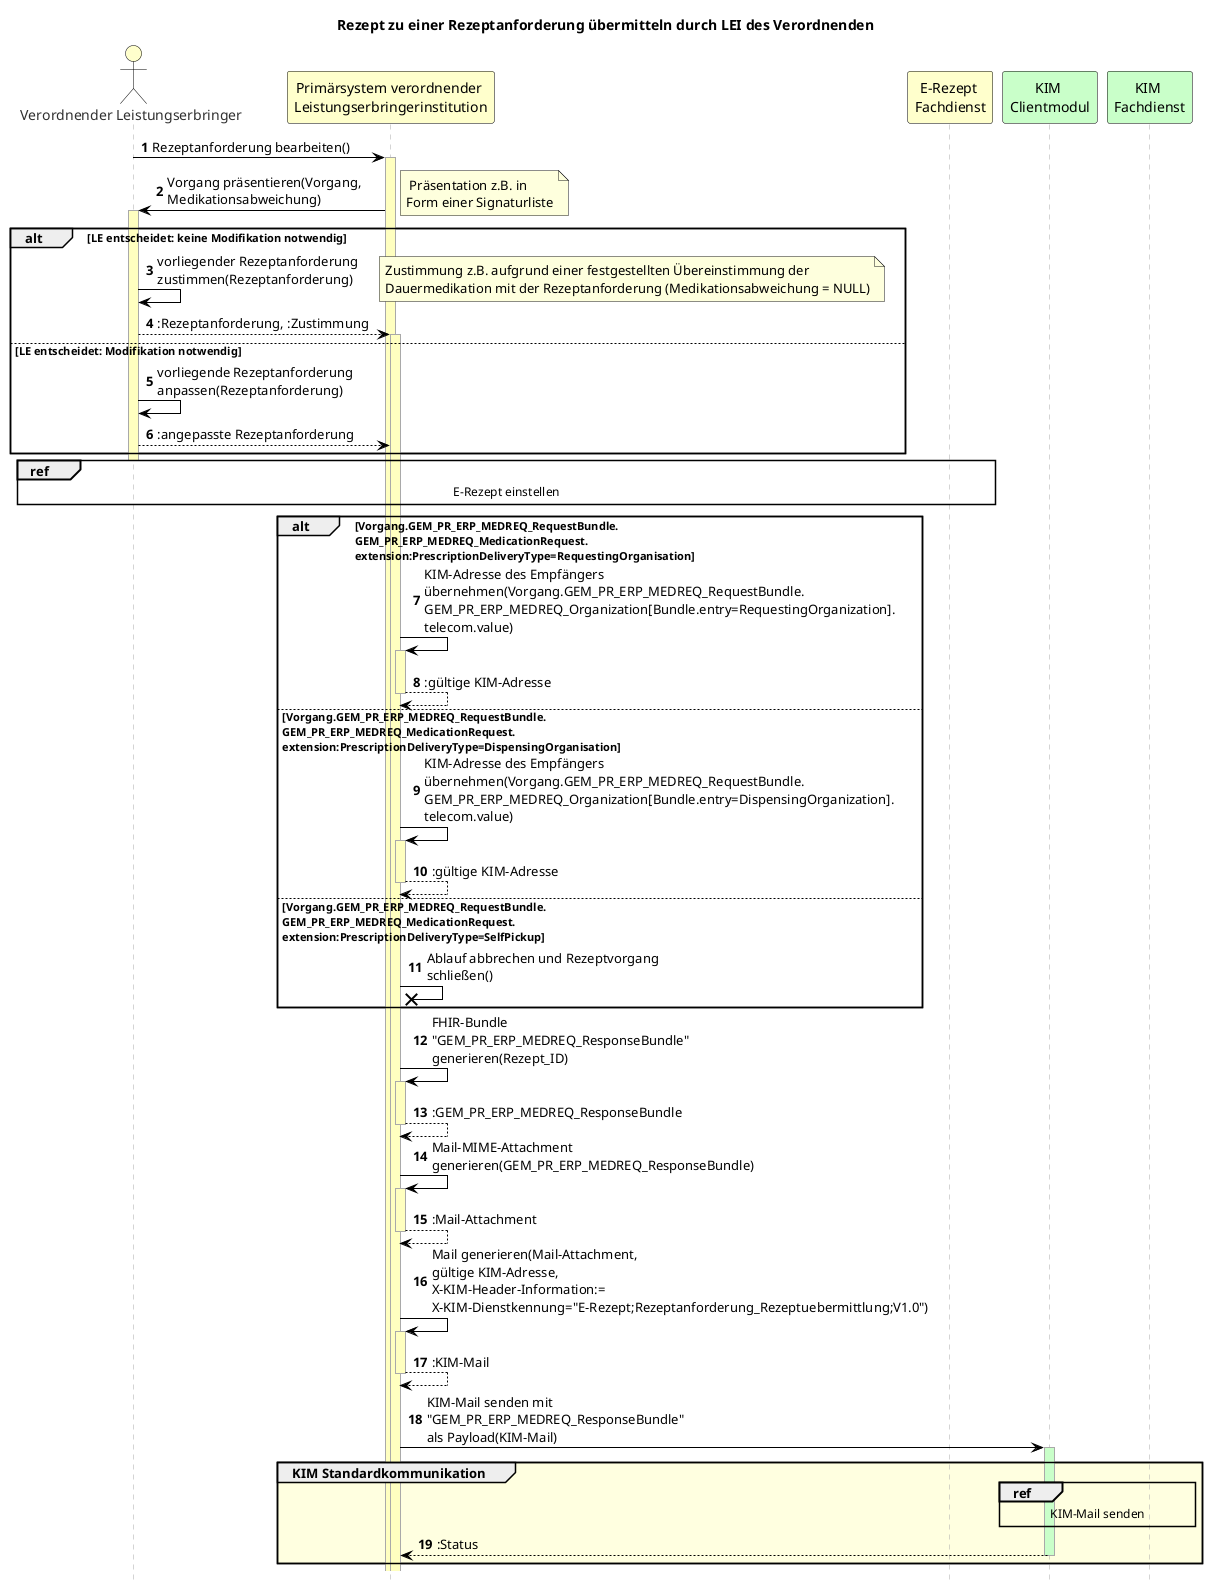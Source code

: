 @startuml

skinparam sequence {
    ArrowColor black
    ActorBorderColor black
    LifeLineBorderColor darkgray
    LifeLineBackgroundColor #ffffc0

    ParticipantBorderColor black
    ParticipantBackgroundColor #ffffc0
    ParticipantFontName Arial
    ParticipantFontSize 14
    ParticipantFontColor black

    ActorBackgroundColor #ffffc0
    ActorFontColor #303030
    ActorFontSize 14
    ActorFontName Arial
    
    BoxBorderColor gray
}

skinparam maxMessageSize 250
title Rezept zu einer Rezeptanforderung übermitteln durch LEI des Verordnenden
hide footbox
autonumber

actor "Verordnender Leistungserbringer" as Arzt #BUSINESS
participant "Primärsystem verordnender \nLeistungserbringerinstitution" as PS_Arzt #BUSINESS
participant "E-Rezept \nFachdienst" as erpFD #BUSINESS
participant "KIM \nClientmodul" as Kim_cm #TECHNOLOGY
participant "KIM \nFachdienst" as Kim_fd #TECHNOLOGY

Arzt -> PS_Arzt++: Rezeptanforderung bearbeiten()

PS_Arzt -> Arzt++: Vorgang präsentieren(Vorgang, Medikationsabweichung)
    note right
        Präsentation z.B. in
       Form einer Signaturliste
    end note

alt LE entscheidet: keine Modifikation notwendig
    Arzt -> Arzt: vorliegender Rezeptanforderung zustimmen(Rezeptanforderung)
        note right
            Zustimmung z.B. aufgrund einer festgestellten Übereinstimmung der 
            Dauermedikation mit der Rezeptanforderung (Medikationsabweichung = NULL)
        end note
    Arzt --> PS_Arzt++: :Rezeptanforderung, :Zustimmung

else LE entscheidet: Modifikation notwendig
    Arzt -> Arzt: vorliegende Rezeptanforderung anpassen(Rezeptanforderung)
    Arzt --> PS_Arzt: :angepasste Rezeptanforderung
end

deactivate Arzt

ref over Arzt, PS_Arzt, erpFD #lightyellow
    E-Rezept einstellen
end ref


alt Vorgang.GEM_PR_ERP_MEDREQ_RequestBundle.\nGEM_PR_ERP_MEDREQ_MedicationRequest.\nextension:PrescriptionDeliveryType=RequestingOrganisation
    PS_Arzt -> PS_Arzt++: KIM-Adresse des Empfängers übernehmen(Vorgang.GEM_PR_ERP_MEDREQ_RequestBundle. GEM_PR_ERP_MEDREQ_Organization[Bundle.entry=RequestingOrganization]. telecom.value)
    return :gültige KIM-Adresse
else Vorgang.GEM_PR_ERP_MEDREQ_RequestBundle.\nGEM_PR_ERP_MEDREQ_MedicationRequest.\nextension:PrescriptionDeliveryType=DispensingOrganisation
    PS_Arzt -> PS_Arzt++: KIM-Adresse des Empfängers übernehmen(Vorgang.GEM_PR_ERP_MEDREQ_RequestBundle. GEM_PR_ERP_MEDREQ_Organization[Bundle.entry=DispensingOrganization]. telecom.value)
    return :gültige KIM-Adresse
else Vorgang.GEM_PR_ERP_MEDREQ_RequestBundle.\nGEM_PR_ERP_MEDREQ_MedicationRequest.\nextension:PrescriptionDeliveryType=SelfPickup
    PS_Arzt -x PS_Arzt: Ablauf abbrechen und Rezeptvorgang schließen()
end


PS_Arzt -> PS_Arzt++: FHIR-Bundle "GEM_PR_ERP_MEDREQ_ResponseBundle" generieren(Rezept_ID)
return :GEM_PR_ERP_MEDREQ_ResponseBundle


PS_Arzt -> PS_Arzt++: Mail-MIME-Attachment generieren(GEM_PR_ERP_MEDREQ_ResponseBundle)
return :Mail-Attachment

PS_Arzt -> PS_Arzt++: Mail generieren(Mail-Attachment, gültige KIM-Adresse, X-KIM-Header-Information:= X-KIM-Dienstkennung="E-Rezept;Rezeptanforderung_Rezeptuebermittlung;V1.0")
return :KIM-Mail

PS_Arzt -> Kim_cm++#TECHNOLOGY: KIM-Mail senden mit "GEM_PR_ERP_MEDREQ_ResponseBundle" als Payload(KIM-Mail)

group #LightYellow KIM Standardkommunikation
ref over Kim_cm, Kim_fd #lightyellow
    KIM-Mail senden
end ref

return :Status
end group

@enduml